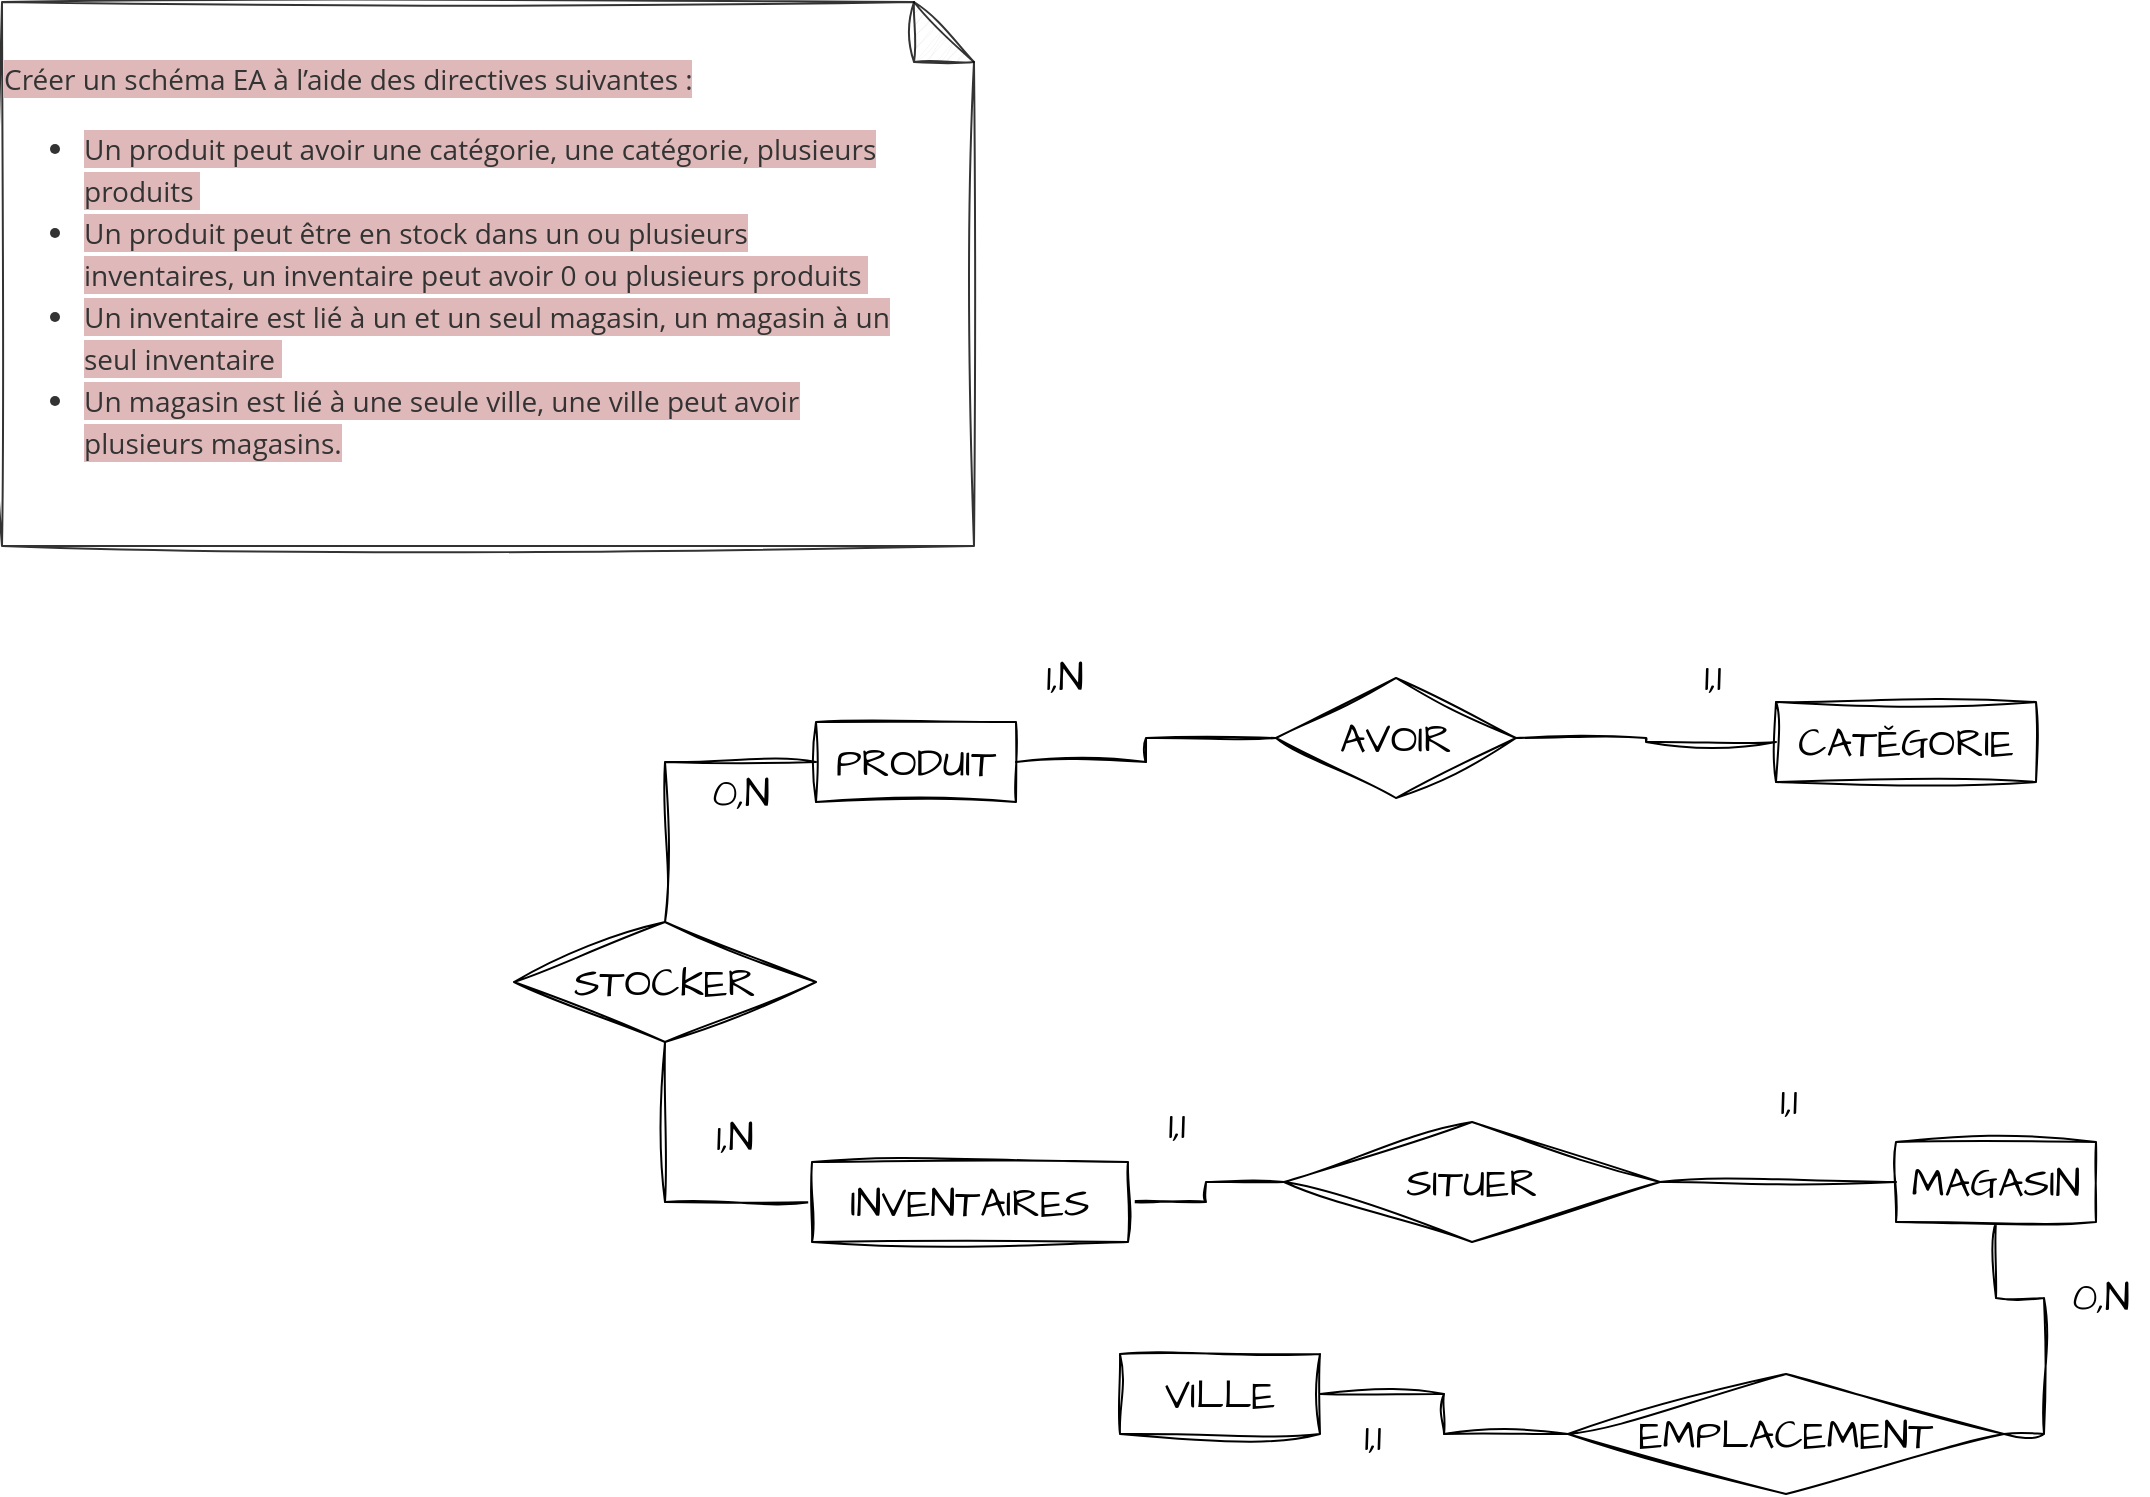<mxfile version="23.0.2" type="github">
  <diagram id="R2lEEEUBdFMjLlhIrx00" name="Page-1">
    <mxGraphModel dx="2273" dy="1454" grid="1" gridSize="2" guides="1" tooltips="1" connect="1" arrows="1" fold="1" page="1" pageScale="1" pageWidth="1100" pageHeight="850" math="0" shadow="0" extFonts="Permanent Marker^https://fonts.googleapis.com/css?family=Permanent+Marker">
      <root>
        <mxCell id="0" />
        <mxCell id="1" parent="0" />
        <mxCell id="o3ELeT9XmKpT3e3H9N4E-14" value="&lt;p style=&quot;line-height: 1.5; margin: 0px 0px 0.5em; max-width: 100%; color: rgb(51, 51, 51); font-family: &amp;quot;Open Sans&amp;quot;, Helvetica, Arial, sans-serif; text-align: start; font-size: 14px;&quot;&gt;&lt;font style=&quot;font-size: 14px; background-color: rgb(223, 185, 185);&quot;&gt;Créer un schéma EA à l’aide des directives suivantes :&lt;/font&gt;&lt;/p&gt;&lt;ul style=&quot;padding: 0px 40px; margin: 1em 0px; color: rgb(51, 51, 51); font-family: &amp;quot;Open Sans&amp;quot;, Helvetica, Arial, sans-serif; text-align: start; font-size: 14px;&quot;&gt;&lt;li style=&quot;line-height: 1.5; list-style-type: inherit; font-size: 14px;&quot;&gt;&lt;font style=&quot;font-size: 14px; background-color: rgb(223, 185, 185);&quot;&gt;Un produit peut avoir une catégorie, une catégorie, plusieurs produits&amp;nbsp;&lt;/font&gt;&lt;/li&gt;&lt;li style=&quot;line-height: 1.5; list-style-type: inherit; font-size: 14px;&quot;&gt;&lt;font style=&quot;font-size: 14px; background-color: rgb(223, 185, 185);&quot;&gt;Un produit peut être en stock dans un ou plusieurs inventaires, un inventaire peut&amp;nbsp;avoir 0 ou plusieurs produits&amp;nbsp;&lt;/font&gt;&lt;/li&gt;&lt;li style=&quot;line-height: 1.5; list-style-type: inherit; font-size: 14px;&quot;&gt;&lt;font style=&quot;font-size: 14px; background-color: rgb(223, 185, 185);&quot;&gt;Un inventaire est lié à un et un seul magasin, un magasin à un seul inventaire&amp;nbsp;&lt;/font&gt;&lt;/li&gt;&lt;li style=&quot;line-height: 1.5; list-style-type: inherit; font-size: 14px;&quot;&gt;&lt;font style=&quot;font-size: 14px; background-color: rgb(223, 185, 185);&quot;&gt;Un magasin est lié à une seule ville, une ville peut avoir plusieurs magasins.&lt;/font&gt;&lt;/li&gt;&lt;/ul&gt;" style="shape=note;whiteSpace=wrap;html=1;backgroundOutline=1;darkOpacity=0.05;sketch=1;hachureGap=4;jiggle=2;curveFitting=1;fontFamily=Architects Daughter;fontSource=https%3A%2F%2Ffonts.googleapis.com%2Fcss%3Ffamily%3DArchitects%2BDaughter;fontSize=14;opacity=80;" vertex="1" parent="1">
          <mxGeometry x="-680" y="-508" width="486" height="272" as="geometry" />
        </mxCell>
        <mxCell id="o3ELeT9XmKpT3e3H9N4E-15" value="PRODUIT" style="whiteSpace=wrap;html=1;align=center;sketch=1;hachureGap=4;jiggle=2;curveFitting=1;fontFamily=Architects Daughter;fontSource=https%3A%2F%2Ffonts.googleapis.com%2Fcss%3Ffamily%3DArchitects%2BDaughter;fontSize=20;" vertex="1" parent="1">
          <mxGeometry x="-273" y="-148" width="100" height="40" as="geometry" />
        </mxCell>
        <mxCell id="o3ELeT9XmKpT3e3H9N4E-17" value="CATĚGORIE" style="whiteSpace=wrap;html=1;align=center;sketch=1;hachureGap=4;jiggle=2;curveFitting=1;fontFamily=Architects Daughter;fontSource=https%3A%2F%2Ffonts.googleapis.com%2Fcss%3Ffamily%3DArchitects%2BDaughter;fontSize=20;" vertex="1" parent="1">
          <mxGeometry x="207" y="-158" width="130" height="40" as="geometry" />
        </mxCell>
        <mxCell id="o3ELeT9XmKpT3e3H9N4E-32" style="edgeStyle=orthogonalEdgeStyle;rounded=0;sketch=1;hachureGap=4;jiggle=2;curveFitting=1;orthogonalLoop=1;jettySize=auto;html=1;exitX=0;exitY=0.5;exitDx=0;exitDy=0;entryX=0.5;entryY=1;entryDx=0;entryDy=0;fontFamily=Architects Daughter;fontSource=https%3A%2F%2Ffonts.googleapis.com%2Fcss%3Ffamily%3DArchitects%2BDaughter;fontSize=16;endArrow=none;endFill=0;" edge="1" parent="1" source="o3ELeT9XmKpT3e3H9N4E-19" target="o3ELeT9XmKpT3e3H9N4E-27">
          <mxGeometry relative="1" as="geometry" />
        </mxCell>
        <mxCell id="o3ELeT9XmKpT3e3H9N4E-34" style="edgeStyle=orthogonalEdgeStyle;rounded=0;sketch=1;hachureGap=4;jiggle=2;curveFitting=1;orthogonalLoop=1;jettySize=auto;html=1;exitX=1;exitY=0.5;exitDx=0;exitDy=0;entryX=0;entryY=0.5;entryDx=0;entryDy=0;fontFamily=Architects Daughter;fontSource=https%3A%2F%2Ffonts.googleapis.com%2Fcss%3Ffamily%3DArchitects%2BDaughter;fontSize=16;endArrow=none;endFill=0;" edge="1" parent="1" source="o3ELeT9XmKpT3e3H9N4E-19" target="o3ELeT9XmKpT3e3H9N4E-33">
          <mxGeometry relative="1" as="geometry" />
        </mxCell>
        <mxCell id="o3ELeT9XmKpT3e3H9N4E-19" value="INVENTAIRES" style="whiteSpace=wrap;html=1;align=center;sketch=1;hachureGap=4;jiggle=2;curveFitting=1;fontFamily=Architects Daughter;fontSource=https%3A%2F%2Ffonts.googleapis.com%2Fcss%3Ffamily%3DArchitects%2BDaughter;fontSize=20;" vertex="1" parent="1">
          <mxGeometry x="-275" y="72" width="158" height="40" as="geometry" />
        </mxCell>
        <mxCell id="o3ELeT9XmKpT3e3H9N4E-39" style="edgeStyle=orthogonalEdgeStyle;rounded=0;sketch=1;hachureGap=4;jiggle=2;curveFitting=1;orthogonalLoop=1;jettySize=auto;html=1;exitX=0.5;exitY=1;exitDx=0;exitDy=0;entryX=1;entryY=0.5;entryDx=0;entryDy=0;fontFamily=Architects Daughter;fontSource=https%3A%2F%2Ffonts.googleapis.com%2Fcss%3Ffamily%3DArchitects%2BDaughter;fontSize=16;endArrow=none;endFill=0;" edge="1" parent="1" source="o3ELeT9XmKpT3e3H9N4E-20" target="o3ELeT9XmKpT3e3H9N4E-38">
          <mxGeometry relative="1" as="geometry" />
        </mxCell>
        <mxCell id="o3ELeT9XmKpT3e3H9N4E-20" value="MAGASIN" style="whiteSpace=wrap;html=1;align=center;sketch=1;hachureGap=4;jiggle=2;curveFitting=1;fontFamily=Architects Daughter;fontSource=https%3A%2F%2Ffonts.googleapis.com%2Fcss%3Ffamily%3DArchitects%2BDaughter;fontSize=20;" vertex="1" parent="1">
          <mxGeometry x="267" y="62" width="100" height="40" as="geometry" />
        </mxCell>
        <mxCell id="o3ELeT9XmKpT3e3H9N4E-21" value="VILLE" style="whiteSpace=wrap;html=1;align=center;sketch=1;hachureGap=4;jiggle=2;curveFitting=1;fontFamily=Architects Daughter;fontSource=https%3A%2F%2Ffonts.googleapis.com%2Fcss%3Ffamily%3DArchitects%2BDaughter;fontSize=20;" vertex="1" parent="1">
          <mxGeometry x="-121" y="168" width="100" height="40" as="geometry" />
        </mxCell>
        <mxCell id="o3ELeT9XmKpT3e3H9N4E-23" style="edgeStyle=orthogonalEdgeStyle;rounded=0;sketch=1;hachureGap=4;jiggle=2;curveFitting=1;orthogonalLoop=1;jettySize=auto;html=1;entryX=1;entryY=0.5;entryDx=0;entryDy=0;fontFamily=Architects Daughter;fontSource=https%3A%2F%2Ffonts.googleapis.com%2Fcss%3Ffamily%3DArchitects%2BDaughter;fontSize=16;endArrow=none;endFill=0;" edge="1" parent="1" source="o3ELeT9XmKpT3e3H9N4E-22" target="o3ELeT9XmKpT3e3H9N4E-15">
          <mxGeometry relative="1" as="geometry" />
        </mxCell>
        <mxCell id="o3ELeT9XmKpT3e3H9N4E-24" style="edgeStyle=orthogonalEdgeStyle;rounded=0;sketch=1;hachureGap=4;jiggle=2;curveFitting=1;orthogonalLoop=1;jettySize=auto;html=1;exitX=1;exitY=0.5;exitDx=0;exitDy=0;entryX=0;entryY=0.5;entryDx=0;entryDy=0;fontFamily=Architects Daughter;fontSource=https%3A%2F%2Ffonts.googleapis.com%2Fcss%3Ffamily%3DArchitects%2BDaughter;fontSize=16;endArrow=none;endFill=0;" edge="1" parent="1" source="o3ELeT9XmKpT3e3H9N4E-22" target="o3ELeT9XmKpT3e3H9N4E-17">
          <mxGeometry relative="1" as="geometry" />
        </mxCell>
        <mxCell id="o3ELeT9XmKpT3e3H9N4E-22" value="AVOIR" style="shape=rhombus;perimeter=rhombusPerimeter;whiteSpace=wrap;html=1;align=center;sketch=1;hachureGap=4;jiggle=2;curveFitting=1;fontFamily=Architects Daughter;fontSource=https%3A%2F%2Ffonts.googleapis.com%2Fcss%3Ffamily%3DArchitects%2BDaughter;fontSize=20;" vertex="1" parent="1">
          <mxGeometry x="-43" y="-170" width="120" height="60" as="geometry" />
        </mxCell>
        <mxCell id="o3ELeT9XmKpT3e3H9N4E-25" value="1,N" style="text;html=1;align=center;verticalAlign=middle;resizable=0;points=[];autosize=1;strokeColor=none;fillColor=none;fontSize=20;fontFamily=Architects Daughter;" vertex="1" parent="1">
          <mxGeometry x="-168" y="-190" width="38" height="38" as="geometry" />
        </mxCell>
        <mxCell id="o3ELeT9XmKpT3e3H9N4E-26" value="1,1" style="text;html=1;align=center;verticalAlign=middle;resizable=0;points=[];autosize=1;strokeColor=none;fillColor=none;fontSize=20;fontFamily=Architects Daughter;" vertex="1" parent="1">
          <mxGeometry x="161" y="-190" width="28" height="38" as="geometry" />
        </mxCell>
        <mxCell id="o3ELeT9XmKpT3e3H9N4E-29" style="edgeStyle=orthogonalEdgeStyle;rounded=0;sketch=1;hachureGap=4;jiggle=2;curveFitting=1;orthogonalLoop=1;jettySize=auto;html=1;entryX=0;entryY=0.5;entryDx=0;entryDy=0;fontFamily=Architects Daughter;fontSource=https%3A%2F%2Ffonts.googleapis.com%2Fcss%3Ffamily%3DArchitects%2BDaughter;fontSize=16;endArrow=none;endFill=0;" edge="1" parent="1" source="o3ELeT9XmKpT3e3H9N4E-27" target="o3ELeT9XmKpT3e3H9N4E-15">
          <mxGeometry relative="1" as="geometry" />
        </mxCell>
        <mxCell id="o3ELeT9XmKpT3e3H9N4E-27" value="STOCKER" style="shape=rhombus;perimeter=rhombusPerimeter;whiteSpace=wrap;html=1;align=center;sketch=1;hachureGap=4;jiggle=2;curveFitting=1;fontFamily=Architects Daughter;fontSource=https%3A%2F%2Ffonts.googleapis.com%2Fcss%3Ffamily%3DArchitects%2BDaughter;fontSize=20;" vertex="1" parent="1">
          <mxGeometry x="-424" y="-48" width="151" height="60" as="geometry" />
        </mxCell>
        <mxCell id="o3ELeT9XmKpT3e3H9N4E-30" value="1,N" style="text;html=1;align=center;verticalAlign=middle;resizable=0;points=[];autosize=1;strokeColor=none;fillColor=none;fontSize=20;fontFamily=Architects Daughter;" vertex="1" parent="1">
          <mxGeometry x="-333" y="40" width="38" height="38" as="geometry" />
        </mxCell>
        <mxCell id="o3ELeT9XmKpT3e3H9N4E-31" value="0,N" style="text;html=1;align=center;verticalAlign=middle;resizable=0;points=[];autosize=1;strokeColor=none;fillColor=none;fontSize=20;fontFamily=Architects Daughter;" vertex="1" parent="1">
          <mxGeometry x="-335" y="-132" width="48" height="38" as="geometry" />
        </mxCell>
        <mxCell id="o3ELeT9XmKpT3e3H9N4E-35" style="edgeStyle=orthogonalEdgeStyle;rounded=0;sketch=1;hachureGap=4;jiggle=2;curveFitting=1;orthogonalLoop=1;jettySize=auto;html=1;exitX=1;exitY=0.5;exitDx=0;exitDy=0;fontFamily=Architects Daughter;fontSource=https%3A%2F%2Ffonts.googleapis.com%2Fcss%3Ffamily%3DArchitects%2BDaughter;fontSize=16;endArrow=none;endFill=0;" edge="1" parent="1" source="o3ELeT9XmKpT3e3H9N4E-33" target="o3ELeT9XmKpT3e3H9N4E-20">
          <mxGeometry relative="1" as="geometry" />
        </mxCell>
        <mxCell id="o3ELeT9XmKpT3e3H9N4E-33" value="SITUER" style="shape=rhombus;perimeter=rhombusPerimeter;whiteSpace=wrap;html=1;align=center;sketch=1;hachureGap=4;jiggle=2;curveFitting=1;fontFamily=Architects Daughter;fontSource=https%3A%2F%2Ffonts.googleapis.com%2Fcss%3Ffamily%3DArchitects%2BDaughter;fontSize=20;" vertex="1" parent="1">
          <mxGeometry x="-39" y="52" width="188" height="60" as="geometry" />
        </mxCell>
        <mxCell id="o3ELeT9XmKpT3e3H9N4E-36" value="1,1" style="text;html=1;align=center;verticalAlign=middle;resizable=0;points=[];autosize=1;strokeColor=none;fillColor=none;fontSize=20;fontFamily=Architects Daughter;" vertex="1" parent="1">
          <mxGeometry x="-107" y="34" width="28" height="38" as="geometry" />
        </mxCell>
        <mxCell id="o3ELeT9XmKpT3e3H9N4E-37" value="1,1" style="text;html=1;align=center;verticalAlign=middle;resizable=0;points=[];autosize=1;strokeColor=none;fillColor=none;fontSize=20;fontFamily=Architects Daughter;" vertex="1" parent="1">
          <mxGeometry x="199" y="22" width="28" height="38" as="geometry" />
        </mxCell>
        <mxCell id="o3ELeT9XmKpT3e3H9N4E-40" style="edgeStyle=orthogonalEdgeStyle;rounded=0;sketch=1;hachureGap=4;jiggle=2;curveFitting=1;orthogonalLoop=1;jettySize=auto;html=1;exitX=0;exitY=0.5;exitDx=0;exitDy=0;entryX=1;entryY=0.5;entryDx=0;entryDy=0;fontFamily=Architects Daughter;fontSource=https%3A%2F%2Ffonts.googleapis.com%2Fcss%3Ffamily%3DArchitects%2BDaughter;fontSize=16;endArrow=none;endFill=0;" edge="1" parent="1" source="o3ELeT9XmKpT3e3H9N4E-38" target="o3ELeT9XmKpT3e3H9N4E-21">
          <mxGeometry relative="1" as="geometry" />
        </mxCell>
        <mxCell id="o3ELeT9XmKpT3e3H9N4E-38" value="EMPLACEMENT" style="shape=rhombus;perimeter=rhombusPerimeter;whiteSpace=wrap;html=1;align=center;sketch=1;hachureGap=4;jiggle=2;curveFitting=1;fontFamily=Architects Daughter;fontSource=https%3A%2F%2Ffonts.googleapis.com%2Fcss%3Ffamily%3DArchitects%2BDaughter;fontSize=20;" vertex="1" parent="1">
          <mxGeometry x="103" y="178" width="218" height="60" as="geometry" />
        </mxCell>
        <mxCell id="o3ELeT9XmKpT3e3H9N4E-41" value="0,N" style="text;html=1;align=center;verticalAlign=middle;resizable=0;points=[];autosize=1;strokeColor=none;fillColor=none;fontSize=20;fontFamily=Architects Daughter;" vertex="1" parent="1">
          <mxGeometry x="345" y="120" width="48" height="38" as="geometry" />
        </mxCell>
        <mxCell id="o3ELeT9XmKpT3e3H9N4E-42" value="1,1" style="text;html=1;align=center;verticalAlign=middle;resizable=0;points=[];autosize=1;strokeColor=none;fillColor=none;fontSize=20;fontFamily=Architects Daughter;" vertex="1" parent="1">
          <mxGeometry x="-9" y="190" width="28" height="38" as="geometry" />
        </mxCell>
      </root>
    </mxGraphModel>
  </diagram>
</mxfile>

